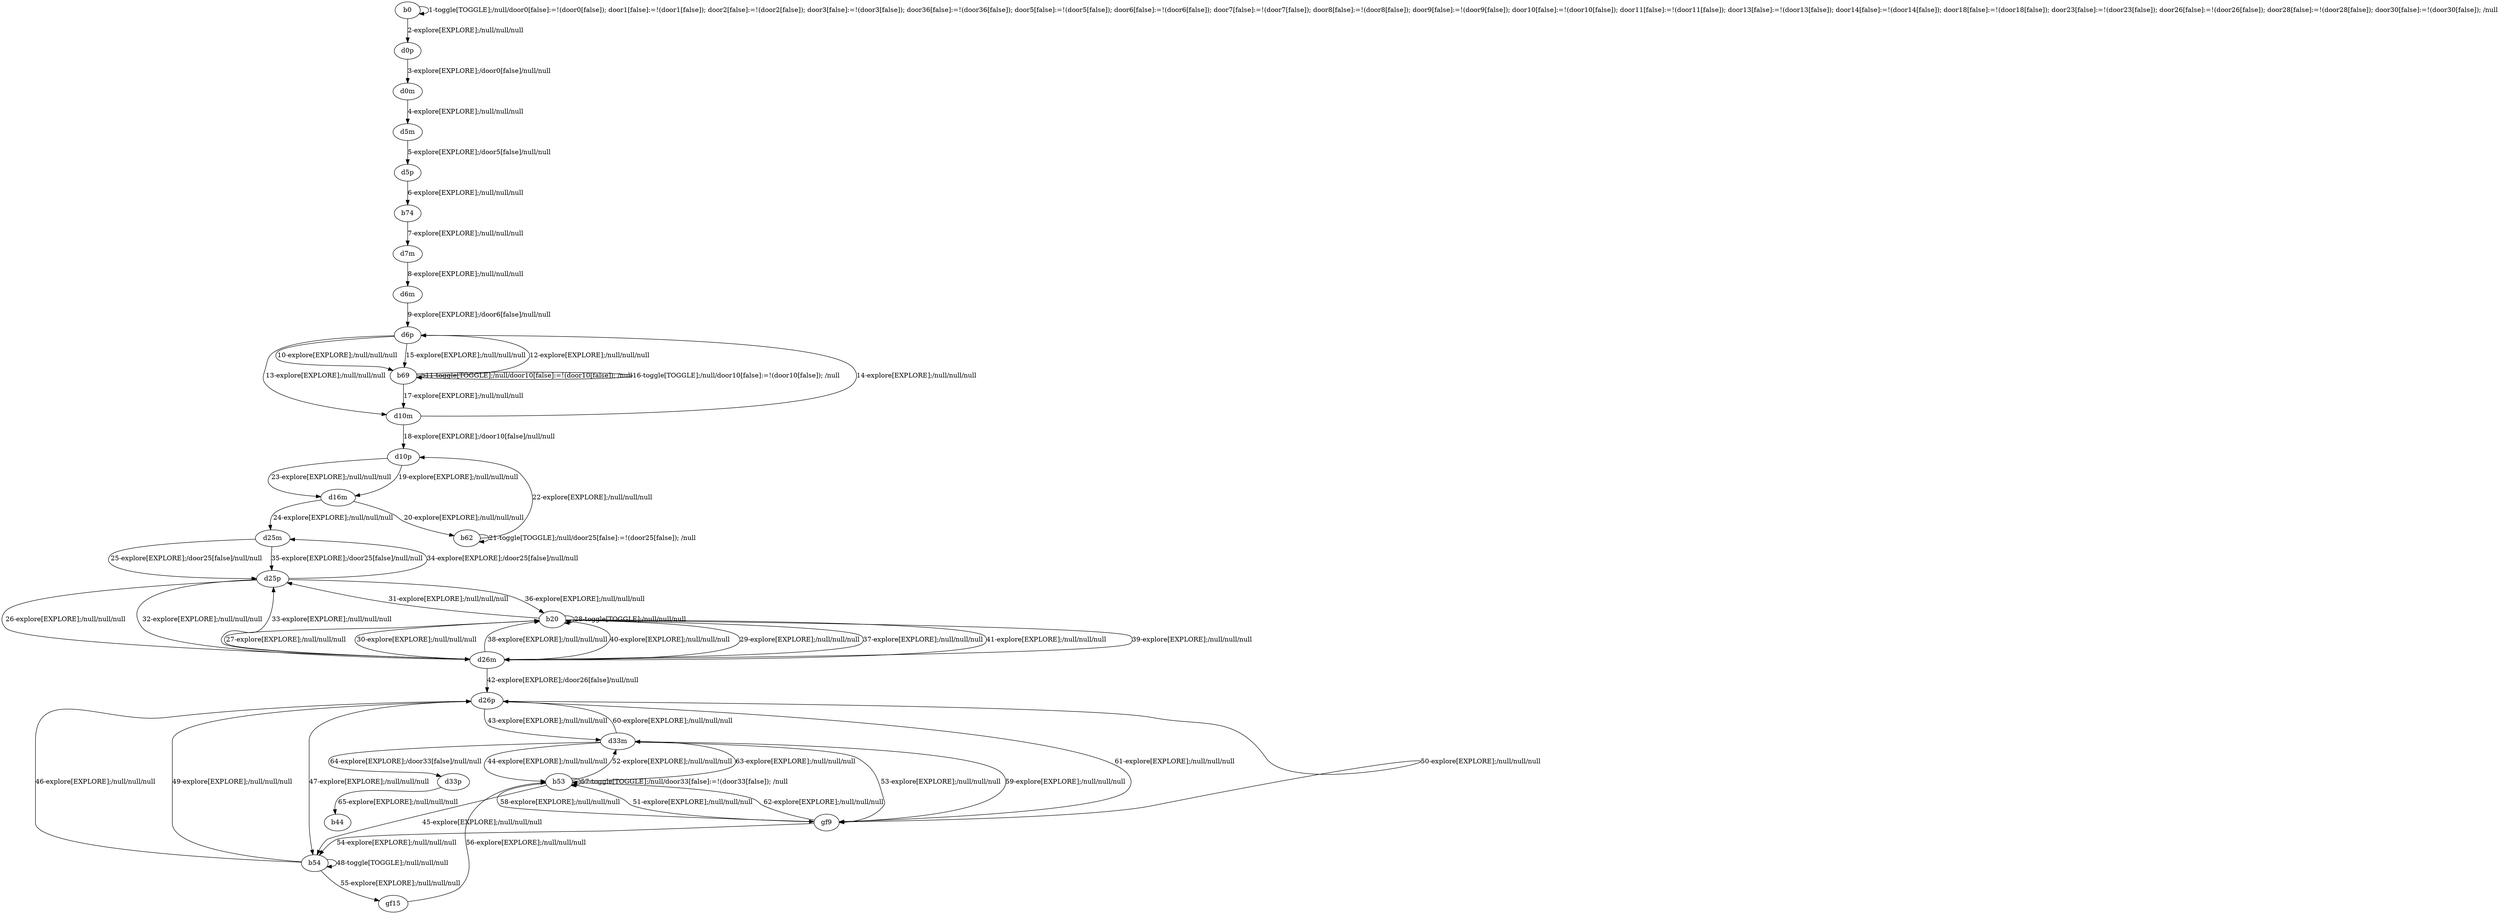 # Total number of goals covered by this test: 1
# d33p --> b44

digraph g {
"b0" -> "b0" [label = "1-toggle[TOGGLE];/null/door0[false]:=!(door0[false]); door1[false]:=!(door1[false]); door2[false]:=!(door2[false]); door3[false]:=!(door3[false]); door36[false]:=!(door36[false]); door5[false]:=!(door5[false]); door6[false]:=!(door6[false]); door7[false]:=!(door7[false]); door8[false]:=!(door8[false]); door9[false]:=!(door9[false]); door10[false]:=!(door10[false]); door11[false]:=!(door11[false]); door13[false]:=!(door13[false]); door14[false]:=!(door14[false]); door18[false]:=!(door18[false]); door23[false]:=!(door23[false]); door26[false]:=!(door26[false]); door28[false]:=!(door28[false]); door30[false]:=!(door30[false]); /null"];
"b0" -> "d0p" [label = "2-explore[EXPLORE];/null/null/null"];
"d0p" -> "d0m" [label = "3-explore[EXPLORE];/door0[false]/null/null"];
"d0m" -> "d5m" [label = "4-explore[EXPLORE];/null/null/null"];
"d5m" -> "d5p" [label = "5-explore[EXPLORE];/door5[false]/null/null"];
"d5p" -> "b74" [label = "6-explore[EXPLORE];/null/null/null"];
"b74" -> "d7m" [label = "7-explore[EXPLORE];/null/null/null"];
"d7m" -> "d6m" [label = "8-explore[EXPLORE];/null/null/null"];
"d6m" -> "d6p" [label = "9-explore[EXPLORE];/door6[false]/null/null"];
"d6p" -> "b69" [label = "10-explore[EXPLORE];/null/null/null"];
"b69" -> "b69" [label = "11-toggle[TOGGLE];/null/door10[false]:=!(door10[false]); /null"];
"b69" -> "d6p" [label = "12-explore[EXPLORE];/null/null/null"];
"d6p" -> "d10m" [label = "13-explore[EXPLORE];/null/null/null"];
"d10m" -> "d6p" [label = "14-explore[EXPLORE];/null/null/null"];
"d6p" -> "b69" [label = "15-explore[EXPLORE];/null/null/null"];
"b69" -> "b69" [label = "16-toggle[TOGGLE];/null/door10[false]:=!(door10[false]); /null"];
"b69" -> "d10m" [label = "17-explore[EXPLORE];/null/null/null"];
"d10m" -> "d10p" [label = "18-explore[EXPLORE];/door10[false]/null/null"];
"d10p" -> "d16m" [label = "19-explore[EXPLORE];/null/null/null"];
"d16m" -> "b62" [label = "20-explore[EXPLORE];/null/null/null"];
"b62" -> "b62" [label = "21-toggle[TOGGLE];/null/door25[false]:=!(door25[false]); /null"];
"b62" -> "d10p" [label = "22-explore[EXPLORE];/null/null/null"];
"d10p" -> "d16m" [label = "23-explore[EXPLORE];/null/null/null"];
"d16m" -> "d25m" [label = "24-explore[EXPLORE];/null/null/null"];
"d25m" -> "d25p" [label = "25-explore[EXPLORE];/door25[false]/null/null"];
"d25p" -> "d26m" [label = "26-explore[EXPLORE];/null/null/null"];
"d26m" -> "b20" [label = "27-explore[EXPLORE];/null/null/null"];
"b20" -> "b20" [label = "28-toggle[TOGGLE];/null/null/null"];
"b20" -> "d26m" [label = "29-explore[EXPLORE];/null/null/null"];
"d26m" -> "b20" [label = "30-explore[EXPLORE];/null/null/null"];
"b20" -> "d25p" [label = "31-explore[EXPLORE];/null/null/null"];
"d25p" -> "d26m" [label = "32-explore[EXPLORE];/null/null/null"];
"d26m" -> "d25p" [label = "33-explore[EXPLORE];/null/null/null"];
"d25p" -> "d25m" [label = "34-explore[EXPLORE];/door25[false]/null/null"];
"d25m" -> "d25p" [label = "35-explore[EXPLORE];/door25[false]/null/null"];
"d25p" -> "b20" [label = "36-explore[EXPLORE];/null/null/null"];
"b20" -> "d26m" [label = "37-explore[EXPLORE];/null/null/null"];
"d26m" -> "b20" [label = "38-explore[EXPLORE];/null/null/null"];
"b20" -> "d26m" [label = "39-explore[EXPLORE];/null/null/null"];
"d26m" -> "b20" [label = "40-explore[EXPLORE];/null/null/null"];
"b20" -> "d26m" [label = "41-explore[EXPLORE];/null/null/null"];
"d26m" -> "d26p" [label = "42-explore[EXPLORE];/door26[false]/null/null"];
"d26p" -> "d33m" [label = "43-explore[EXPLORE];/null/null/null"];
"d33m" -> "b53" [label = "44-explore[EXPLORE];/null/null/null"];
"b53" -> "b54" [label = "45-explore[EXPLORE];/null/null/null"];
"b54" -> "d26p" [label = "46-explore[EXPLORE];/null/null/null"];
"d26p" -> "b54" [label = "47-explore[EXPLORE];/null/null/null"];
"b54" -> "b54" [label = "48-toggle[TOGGLE];/null/null/null"];
"b54" -> "d26p" [label = "49-explore[EXPLORE];/null/null/null"];
"d26p" -> "gf9" [label = "50-explore[EXPLORE];/null/null/null"];
"gf9" -> "b53" [label = "51-explore[EXPLORE];/null/null/null"];
"b53" -> "d33m" [label = "52-explore[EXPLORE];/null/null/null"];
"d33m" -> "gf9" [label = "53-explore[EXPLORE];/null/null/null"];
"gf9" -> "b54" [label = "54-explore[EXPLORE];/null/null/null"];
"b54" -> "gf15" [label = "55-explore[EXPLORE];/null/null/null"];
"gf15" -> "b53" [label = "56-explore[EXPLORE];/null/null/null"];
"b53" -> "b53" [label = "57-toggle[TOGGLE];/null/door33[false]:=!(door33[false]); /null"];
"b53" -> "gf9" [label = "58-explore[EXPLORE];/null/null/null"];
"gf9" -> "d33m" [label = "59-explore[EXPLORE];/null/null/null"];
"d33m" -> "d26p" [label = "60-explore[EXPLORE];/null/null/null"];
"d26p" -> "gf9" [label = "61-explore[EXPLORE];/null/null/null"];
"gf9" -> "b53" [label = "62-explore[EXPLORE];/null/null/null"];
"b53" -> "d33m" [label = "63-explore[EXPLORE];/null/null/null"];
"d33m" -> "d33p" [label = "64-explore[EXPLORE];/door33[false]/null/null"];
"d33p" -> "b44" [label = "65-explore[EXPLORE];/null/null/null"];
}